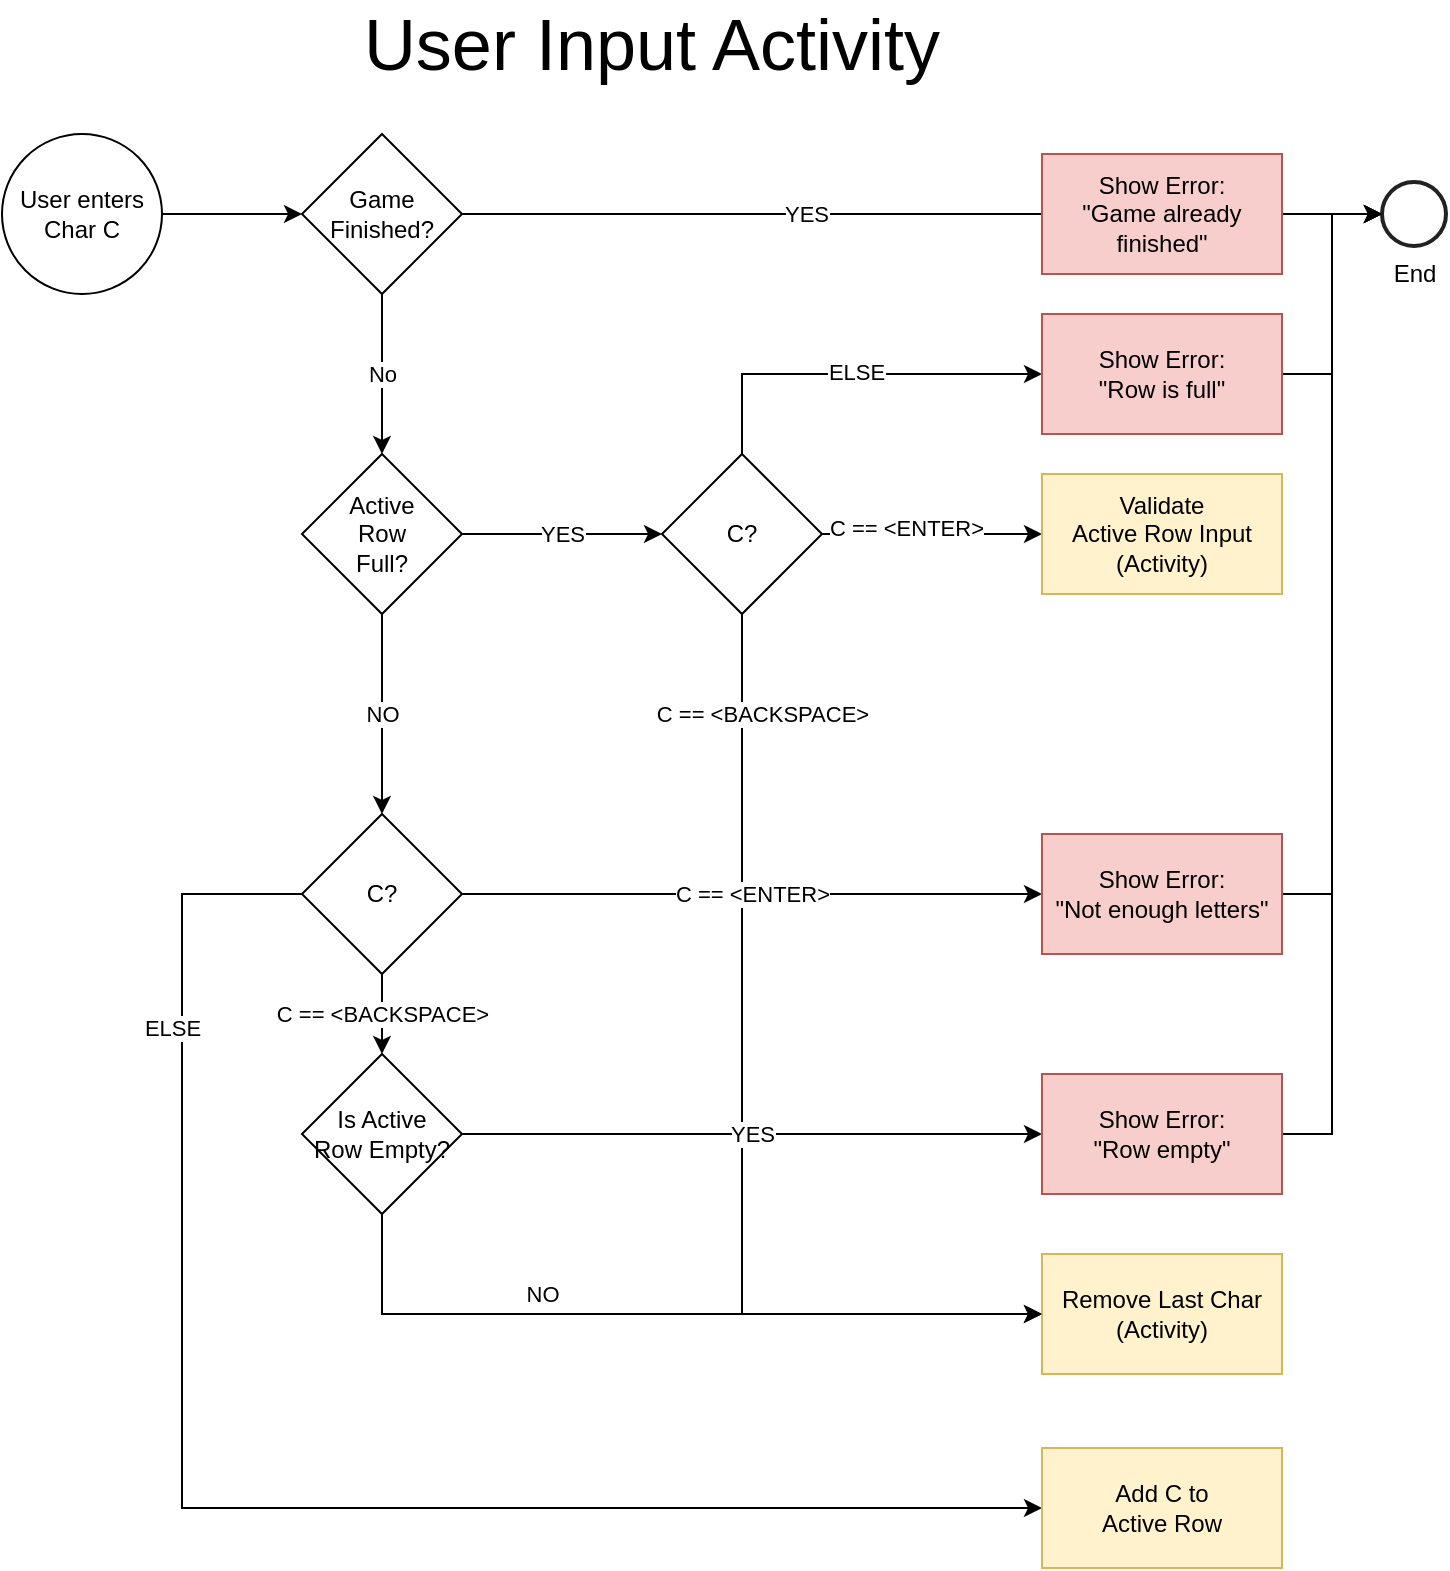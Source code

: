 <mxfile version="19.0.3" type="device"><diagram id="jOtJz3VoXay3QpWTouAN" name="Page-1"><mxGraphModel dx="1344" dy="937" grid="1" gridSize="10" guides="1" tooltips="1" connect="1" arrows="1" fold="1" page="1" pageScale="1" pageWidth="850" pageHeight="1100" math="0" shadow="0"><root><mxCell id="0"/><mxCell id="1" parent="0"/><mxCell id="l02dLwos9kmzd9vnUuL3-3" style="edgeStyle=orthogonalEdgeStyle;rounded=0;orthogonalLoop=1;jettySize=auto;html=1;entryX=0;entryY=0.5;entryDx=0;entryDy=0;" edge="1" parent="1" source="l02dLwos9kmzd9vnUuL3-1" target="l02dLwos9kmzd9vnUuL3-2"><mxGeometry relative="1" as="geometry"/></mxCell><mxCell id="l02dLwos9kmzd9vnUuL3-1" value="User enters&lt;br&gt;Char C" style="ellipse;whiteSpace=wrap;html=1;" vertex="1" parent="1"><mxGeometry x="70" y="90" width="80" height="80" as="geometry"/></mxCell><mxCell id="l02dLwos9kmzd9vnUuL3-5" style="edgeStyle=orthogonalEdgeStyle;rounded=0;orthogonalLoop=1;jettySize=auto;html=1;entryX=0;entryY=0.5;entryDx=0;entryDy=0;" edge="1" parent="1" source="l02dLwos9kmzd9vnUuL3-2" target="l02dLwos9kmzd9vnUuL3-4"><mxGeometry relative="1" as="geometry"><Array as="points"><mxPoint x="660" y="130"/><mxPoint x="660" y="130"/></Array></mxGeometry></mxCell><mxCell id="l02dLwos9kmzd9vnUuL3-6" value="YES" style="edgeLabel;html=1;align=center;verticalAlign=middle;resizable=0;points=[];" vertex="1" connectable="0" parent="l02dLwos9kmzd9vnUuL3-5"><mxGeometry x="-0.203" relative="1" as="geometry"><mxPoint as="offset"/></mxGeometry></mxCell><mxCell id="l02dLwos9kmzd9vnUuL3-9" value="No" style="edgeStyle=orthogonalEdgeStyle;rounded=0;orthogonalLoop=1;jettySize=auto;html=1;entryX=0.5;entryY=0;entryDx=0;entryDy=0;" edge="1" parent="1" source="l02dLwos9kmzd9vnUuL3-2" target="l02dLwos9kmzd9vnUuL3-10"><mxGeometry relative="1" as="geometry"><mxPoint x="260" y="250" as="targetPoint"/></mxGeometry></mxCell><mxCell id="l02dLwos9kmzd9vnUuL3-2" value="Game&lt;br&gt;Finished?" style="rhombus;whiteSpace=wrap;html=1;" vertex="1" parent="1"><mxGeometry x="220" y="90" width="80" height="80" as="geometry"/></mxCell><mxCell id="l02dLwos9kmzd9vnUuL3-8" style="edgeStyle=orthogonalEdgeStyle;rounded=0;orthogonalLoop=1;jettySize=auto;html=1;" edge="1" parent="1" source="l02dLwos9kmzd9vnUuL3-4" target="l02dLwos9kmzd9vnUuL3-7"><mxGeometry relative="1" as="geometry"/></mxCell><mxCell id="l02dLwos9kmzd9vnUuL3-4" value="Show Error:&lt;br&gt;&quot;Game already finished&quot;" style="whiteSpace=wrap;html=1;fillColor=#f8cecc;strokeColor=#b85450;" vertex="1" parent="1"><mxGeometry x="590" y="100" width="120" height="60" as="geometry"/></mxCell><mxCell id="l02dLwos9kmzd9vnUuL3-7" value="End" style="html=1;verticalLabelPosition=bottom;labelBackgroundColor=#ffffff;verticalAlign=top;shadow=0;dashed=0;strokeWidth=2;shape=mxgraph.ios7.misc.circle;strokeColor=#222222;fillColor=none;" vertex="1" parent="1"><mxGeometry x="760" y="114" width="32" height="32" as="geometry"/></mxCell><mxCell id="l02dLwos9kmzd9vnUuL3-11" value="YES" style="edgeStyle=orthogonalEdgeStyle;rounded=0;orthogonalLoop=1;jettySize=auto;html=1;entryX=0;entryY=0.5;entryDx=0;entryDy=0;" edge="1" parent="1" source="l02dLwos9kmzd9vnUuL3-10" target="l02dLwos9kmzd9vnUuL3-12"><mxGeometry relative="1" as="geometry"><mxPoint x="400" y="290" as="targetPoint"/></mxGeometry></mxCell><mxCell id="l02dLwos9kmzd9vnUuL3-25" value="NO" style="edgeStyle=orthogonalEdgeStyle;rounded=0;orthogonalLoop=1;jettySize=auto;html=1;entryX=0.5;entryY=0;entryDx=0;entryDy=0;" edge="1" parent="1" source="l02dLwos9kmzd9vnUuL3-10" target="l02dLwos9kmzd9vnUuL3-27"><mxGeometry relative="1" as="geometry"><mxPoint x="260" y="400" as="targetPoint"/></mxGeometry></mxCell><mxCell id="l02dLwos9kmzd9vnUuL3-10" value="Active&lt;br&gt;Row&lt;br&gt;Full?" style="rhombus;whiteSpace=wrap;html=1;" vertex="1" parent="1"><mxGeometry x="220" y="250" width="80" height="80" as="geometry"/></mxCell><mxCell id="l02dLwos9kmzd9vnUuL3-14" style="edgeStyle=orthogonalEdgeStyle;rounded=0;orthogonalLoop=1;jettySize=auto;html=1;entryX=0;entryY=0.5;entryDx=0;entryDy=0;" edge="1" parent="1" source="l02dLwos9kmzd9vnUuL3-12" target="l02dLwos9kmzd9vnUuL3-16"><mxGeometry relative="1" as="geometry"><mxPoint x="600" y="290" as="targetPoint"/></mxGeometry></mxCell><mxCell id="l02dLwos9kmzd9vnUuL3-15" value="C == &amp;lt;ENTER&amp;gt;" style="edgeLabel;html=1;align=center;verticalAlign=middle;resizable=0;points=[];" vertex="1" connectable="0" parent="l02dLwos9kmzd9vnUuL3-14"><mxGeometry x="-0.233" y="3" relative="1" as="geometry"><mxPoint as="offset"/></mxGeometry></mxCell><mxCell id="l02dLwos9kmzd9vnUuL3-19" style="edgeStyle=orthogonalEdgeStyle;rounded=0;orthogonalLoop=1;jettySize=auto;html=1;entryX=0;entryY=0.5;entryDx=0;entryDy=0;" edge="1" parent="1" source="l02dLwos9kmzd9vnUuL3-12" target="l02dLwos9kmzd9vnUuL3-18"><mxGeometry relative="1" as="geometry"><Array as="points"><mxPoint x="440" y="680"/></Array></mxGeometry></mxCell><mxCell id="l02dLwos9kmzd9vnUuL3-20" value="C == &amp;lt;BACKSPACE&amp;gt;" style="edgeLabel;html=1;align=center;verticalAlign=middle;resizable=0;points=[];" vertex="1" connectable="0" parent="l02dLwos9kmzd9vnUuL3-19"><mxGeometry x="0.376" y="-2" relative="1" as="geometry"><mxPoint x="12" y="-294" as="offset"/></mxGeometry></mxCell><mxCell id="l02dLwos9kmzd9vnUuL3-22" style="edgeStyle=orthogonalEdgeStyle;rounded=0;orthogonalLoop=1;jettySize=auto;html=1;entryX=0;entryY=0.5;entryDx=0;entryDy=0;exitX=0.5;exitY=0;exitDx=0;exitDy=0;" edge="1" parent="1" source="l02dLwos9kmzd9vnUuL3-12" target="l02dLwos9kmzd9vnUuL3-21"><mxGeometry relative="1" as="geometry"/></mxCell><mxCell id="l02dLwos9kmzd9vnUuL3-23" value="ELSE" style="edgeLabel;html=1;align=center;verticalAlign=middle;resizable=0;points=[];" vertex="1" connectable="0" parent="l02dLwos9kmzd9vnUuL3-22"><mxGeometry x="0.017" y="1" relative="1" as="geometry"><mxPoint as="offset"/></mxGeometry></mxCell><mxCell id="l02dLwos9kmzd9vnUuL3-12" value="C?" style="rhombus;whiteSpace=wrap;html=1;" vertex="1" parent="1"><mxGeometry x="400" y="250" width="80" height="80" as="geometry"/></mxCell><mxCell id="l02dLwos9kmzd9vnUuL3-16" value="Validate&lt;br&gt;Active Row Input&lt;br&gt;(Activity)" style="whiteSpace=wrap;html=1;fillColor=#fff2cc;strokeColor=#d6b656;" vertex="1" parent="1"><mxGeometry x="590" y="260" width="120" height="60" as="geometry"/></mxCell><mxCell id="l02dLwos9kmzd9vnUuL3-17" value="&lt;span style=&quot;font-size: 36px; font-weight: 400;&quot;&gt;User Input Activity&lt;/span&gt;" style="text;html=1;strokeColor=none;fillColor=none;align=center;verticalAlign=middle;whiteSpace=wrap;rounded=0;fontStyle=1" vertex="1" parent="1"><mxGeometry x="200" y="30" width="390" height="30" as="geometry"/></mxCell><mxCell id="l02dLwos9kmzd9vnUuL3-18" value="Remove Last Char&lt;br&gt;(Activity)" style="whiteSpace=wrap;html=1;fillColor=#fff2cc;strokeColor=#d6b656;" vertex="1" parent="1"><mxGeometry x="590" y="650" width="120" height="60" as="geometry"/></mxCell><mxCell id="l02dLwos9kmzd9vnUuL3-24" style="edgeStyle=orthogonalEdgeStyle;rounded=0;orthogonalLoop=1;jettySize=auto;html=1;entryX=0;entryY=0.5;entryDx=0;entryDy=0;entryPerimeter=0;" edge="1" parent="1" source="l02dLwos9kmzd9vnUuL3-21" target="l02dLwos9kmzd9vnUuL3-7"><mxGeometry relative="1" as="geometry"/></mxCell><mxCell id="l02dLwos9kmzd9vnUuL3-21" value="Show Error:&lt;br&gt;&quot;Row is full&quot;" style="whiteSpace=wrap;html=1;fillColor=#f8cecc;strokeColor=#b85450;" vertex="1" parent="1"><mxGeometry x="590" y="180" width="120" height="60" as="geometry"/></mxCell><mxCell id="l02dLwos9kmzd9vnUuL3-29" value="C == &amp;lt;ENTER&amp;gt;" style="edgeStyle=orthogonalEdgeStyle;rounded=0;orthogonalLoop=1;jettySize=auto;html=1;entryX=0;entryY=0.5;entryDx=0;entryDy=0;" edge="1" parent="1" source="l02dLwos9kmzd9vnUuL3-27" target="l02dLwos9kmzd9vnUuL3-30"><mxGeometry relative="1" as="geometry"><mxPoint x="420" y="440" as="targetPoint"/></mxGeometry></mxCell><mxCell id="l02dLwos9kmzd9vnUuL3-32" value="C == &amp;lt;BACKSPACE&amp;gt;" style="edgeStyle=orthogonalEdgeStyle;rounded=0;orthogonalLoop=1;jettySize=auto;html=1;exitX=0.5;exitY=1;exitDx=0;exitDy=0;" edge="1" parent="1" source="l02dLwos9kmzd9vnUuL3-27" target="l02dLwos9kmzd9vnUuL3-33"><mxGeometry relative="1" as="geometry"><mxPoint x="260" y="570" as="targetPoint"/></mxGeometry></mxCell><mxCell id="l02dLwos9kmzd9vnUuL3-27" value="C?" style="rhombus;whiteSpace=wrap;html=1;" vertex="1" parent="1"><mxGeometry x="220" y="430" width="80" height="80" as="geometry"/></mxCell><mxCell id="l02dLwos9kmzd9vnUuL3-31" style="edgeStyle=orthogonalEdgeStyle;rounded=0;orthogonalLoop=1;jettySize=auto;html=1;entryX=0;entryY=0.5;entryDx=0;entryDy=0;entryPerimeter=0;" edge="1" parent="1" source="l02dLwos9kmzd9vnUuL3-30" target="l02dLwos9kmzd9vnUuL3-7"><mxGeometry relative="1" as="geometry"/></mxCell><mxCell id="l02dLwos9kmzd9vnUuL3-30" value="Show Error:&lt;br&gt;&quot;Not enough letters&quot;" style="whiteSpace=wrap;html=1;fillColor=#f8cecc;strokeColor=#b85450;" vertex="1" parent="1"><mxGeometry x="590" y="440" width="120" height="60" as="geometry"/></mxCell><mxCell id="l02dLwos9kmzd9vnUuL3-35" value="YES" style="edgeStyle=orthogonalEdgeStyle;rounded=0;orthogonalLoop=1;jettySize=auto;html=1;entryX=0;entryY=0.5;entryDx=0;entryDy=0;" edge="1" parent="1" source="l02dLwos9kmzd9vnUuL3-33" target="l02dLwos9kmzd9vnUuL3-36"><mxGeometry relative="1" as="geometry"><mxPoint x="470" y="590" as="targetPoint"/></mxGeometry></mxCell><mxCell id="l02dLwos9kmzd9vnUuL3-38" value="NO" style="edgeStyle=orthogonalEdgeStyle;rounded=0;orthogonalLoop=1;jettySize=auto;html=1;entryX=0;entryY=0.5;entryDx=0;entryDy=0;" edge="1" parent="1" source="l02dLwos9kmzd9vnUuL3-33" target="l02dLwos9kmzd9vnUuL3-18"><mxGeometry x="-0.316" y="10" relative="1" as="geometry"><mxPoint x="260" y="680" as="targetPoint"/><Array as="points"><mxPoint x="260" y="680"/></Array><mxPoint as="offset"/></mxGeometry></mxCell><mxCell id="l02dLwos9kmzd9vnUuL3-41" style="edgeStyle=orthogonalEdgeStyle;rounded=0;orthogonalLoop=1;jettySize=auto;html=1;entryX=0;entryY=0.5;entryDx=0;entryDy=0;exitX=0;exitY=0.5;exitDx=0;exitDy=0;" edge="1" parent="1" source="l02dLwos9kmzd9vnUuL3-27" target="l02dLwos9kmzd9vnUuL3-40"><mxGeometry relative="1" as="geometry"><Array as="points"><mxPoint x="160" y="470"/><mxPoint x="160" y="777"/></Array></mxGeometry></mxCell><mxCell id="l02dLwos9kmzd9vnUuL3-42" value="ELSE" style="edgeLabel;html=1;align=center;verticalAlign=middle;resizable=0;points=[];" vertex="1" connectable="0" parent="l02dLwos9kmzd9vnUuL3-41"><mxGeometry x="-0.681" y="-5" relative="1" as="geometry"><mxPoint as="offset"/></mxGeometry></mxCell><mxCell id="l02dLwos9kmzd9vnUuL3-33" value="Is Active &lt;br&gt;Row Empty?" style="rhombus;whiteSpace=wrap;html=1;" vertex="1" parent="1"><mxGeometry x="220" y="550" width="80" height="80" as="geometry"/></mxCell><mxCell id="l02dLwos9kmzd9vnUuL3-37" style="edgeStyle=orthogonalEdgeStyle;rounded=0;orthogonalLoop=1;jettySize=auto;html=1;entryX=0;entryY=0.5;entryDx=0;entryDy=0;entryPerimeter=0;" edge="1" parent="1" source="l02dLwos9kmzd9vnUuL3-36" target="l02dLwos9kmzd9vnUuL3-7"><mxGeometry relative="1" as="geometry"/></mxCell><mxCell id="l02dLwos9kmzd9vnUuL3-36" value="Show Error:&lt;br&gt;&quot;Row empty&quot;" style="whiteSpace=wrap;html=1;fillColor=#f8cecc;strokeColor=#b85450;" vertex="1" parent="1"><mxGeometry x="590" y="560" width="120" height="60" as="geometry"/></mxCell><mxCell id="l02dLwos9kmzd9vnUuL3-40" value="Add C to&lt;br&gt;Active Row" style="whiteSpace=wrap;html=1;fillColor=#fff2cc;strokeColor=#d6b656;" vertex="1" parent="1"><mxGeometry x="590" y="747" width="120" height="60" as="geometry"/></mxCell></root></mxGraphModel></diagram></mxfile>